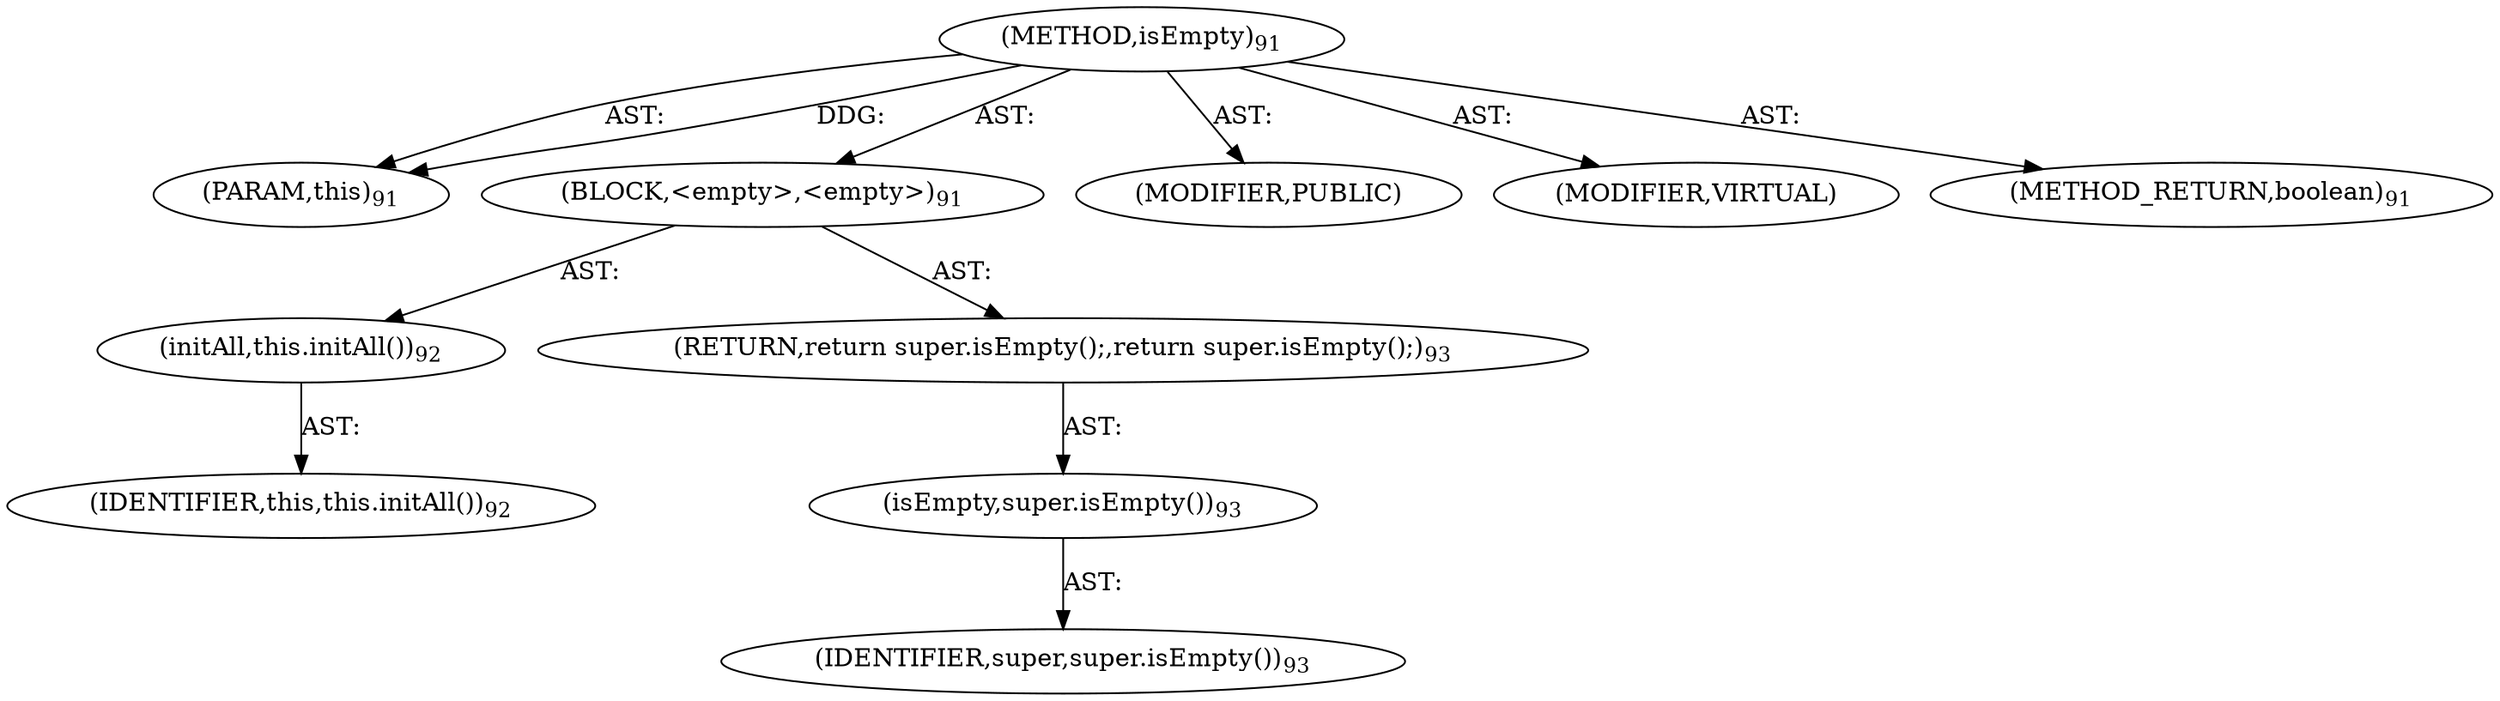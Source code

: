 digraph "isEmpty" {  
"111669149699" [label = <(METHOD,isEmpty)<SUB>91</SUB>> ]
"115964116993" [label = <(PARAM,this)<SUB>91</SUB>> ]
"25769803780" [label = <(BLOCK,&lt;empty&gt;,&lt;empty&gt;)<SUB>91</SUB>> ]
"30064771080" [label = <(initAll,this.initAll())<SUB>92</SUB>> ]
"68719476737" [label = <(IDENTIFIER,this,this.initAll())<SUB>92</SUB>> ]
"146028888066" [label = <(RETURN,return super.isEmpty();,return super.isEmpty();)<SUB>93</SUB>> ]
"30064771081" [label = <(isEmpty,super.isEmpty())<SUB>93</SUB>> ]
"68719476748" [label = <(IDENTIFIER,super,super.isEmpty())<SUB>93</SUB>> ]
"133143986183" [label = <(MODIFIER,PUBLIC)> ]
"133143986184" [label = <(MODIFIER,VIRTUAL)> ]
"128849018883" [label = <(METHOD_RETURN,boolean)<SUB>91</SUB>> ]
  "111669149699" -> "115964116993"  [ label = "AST: "] 
  "111669149699" -> "25769803780"  [ label = "AST: "] 
  "111669149699" -> "133143986183"  [ label = "AST: "] 
  "111669149699" -> "133143986184"  [ label = "AST: "] 
  "111669149699" -> "128849018883"  [ label = "AST: "] 
  "25769803780" -> "30064771080"  [ label = "AST: "] 
  "25769803780" -> "146028888066"  [ label = "AST: "] 
  "30064771080" -> "68719476737"  [ label = "AST: "] 
  "146028888066" -> "30064771081"  [ label = "AST: "] 
  "30064771081" -> "68719476748"  [ label = "AST: "] 
  "111669149699" -> "115964116993"  [ label = "DDG: "] 
}
